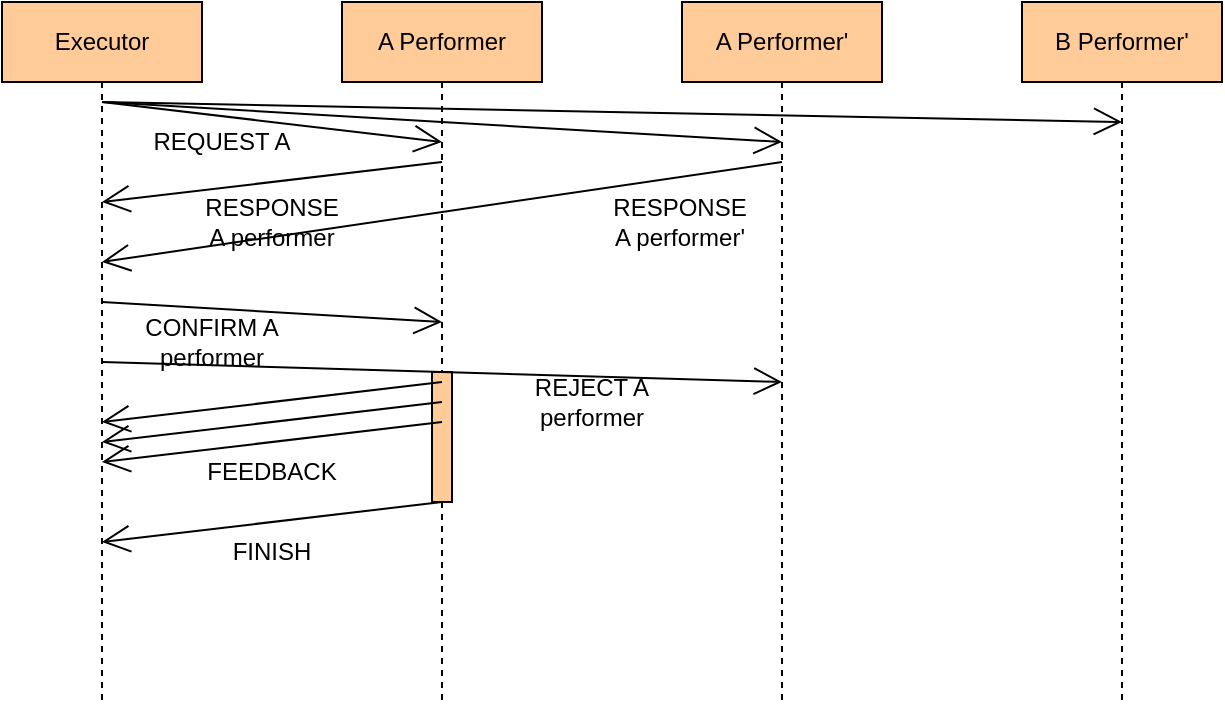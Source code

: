 <mxfile version="13.10.4" type="device"><diagram id="v6vpbW6f0y1Ujycb0RBX" name="Page-1"><mxGraphModel dx="1063" dy="1063" grid="1" gridSize="10" guides="1" tooltips="1" connect="0" arrows="0" fold="1" page="1" pageScale="1" pageWidth="827" pageHeight="1169" math="0" shadow="0"><root><mxCell id="0"/><mxCell id="1" parent="0"/><mxCell id="GOy6toP6UDqxdFd24L-6-21" value="Executor" style="shape=umlLifeline;perimeter=lifelinePerimeter;whiteSpace=wrap;html=1;container=1;collapsible=0;recursiveResize=0;outlineConnect=0;fillColor=#FFCC99;allowArrows=0;connectable=0;" vertex="1" parent="1"><mxGeometry x="40" y="350" width="100" height="350" as="geometry"/></mxCell><mxCell id="GOy6toP6UDqxdFd24L-6-22" value="A Performer" style="shape=umlLifeline;perimeter=lifelinePerimeter;whiteSpace=wrap;html=1;container=1;collapsible=0;recursiveResize=0;outlineConnect=0;fillColor=#FFCC99;connectable=0;allowArrows=0;" vertex="1" parent="1"><mxGeometry x="210" y="350" width="100" height="350" as="geometry"/></mxCell><mxCell id="GOy6toP6UDqxdFd24L-6-38" value="" style="rounded=0;whiteSpace=wrap;html=1;fillColor=#FFCC99;" vertex="1" parent="GOy6toP6UDqxdFd24L-6-22"><mxGeometry x="45" y="185" width="10" height="65" as="geometry"/></mxCell><mxCell id="GOy6toP6UDqxdFd24L-6-23" value="A Performer'" style="shape=umlLifeline;perimeter=lifelinePerimeter;whiteSpace=wrap;html=1;container=1;collapsible=0;recursiveResize=0;outlineConnect=0;fillColor=#FFCC99;connectable=0;allowArrows=0;" vertex="1" parent="1"><mxGeometry x="380" y="350" width="100" height="350" as="geometry"/></mxCell><mxCell id="GOy6toP6UDqxdFd24L-6-24" value="B Performer'" style="shape=umlLifeline;perimeter=lifelinePerimeter;whiteSpace=wrap;html=1;container=1;collapsible=0;recursiveResize=0;outlineConnect=0;fillColor=#FFCC99;connectable=0;" vertex="1" parent="1"><mxGeometry x="550" y="350" width="100" height="350" as="geometry"/></mxCell><mxCell id="GOy6toP6UDqxdFd24L-6-26" value="" style="endArrow=open;endFill=1;endSize=12;html=1;" edge="1" parent="1"><mxGeometry width="160" relative="1" as="geometry"><mxPoint x="90" y="400" as="sourcePoint"/><mxPoint x="600" y="410" as="targetPoint"/></mxGeometry></mxCell><mxCell id="GOy6toP6UDqxdFd24L-6-27" value="" style="endArrow=open;endFill=1;endSize=12;html=1;" edge="1" parent="1"><mxGeometry width="160" relative="1" as="geometry"><mxPoint x="90" y="400" as="sourcePoint"/><mxPoint x="430" y="420" as="targetPoint"/></mxGeometry></mxCell><mxCell id="GOy6toP6UDqxdFd24L-6-28" value="" style="endArrow=open;endFill=1;endSize=12;html=1;" edge="1" parent="1"><mxGeometry width="160" relative="1" as="geometry"><mxPoint x="90" y="400" as="sourcePoint"/><mxPoint x="260" y="420" as="targetPoint"/></mxGeometry></mxCell><mxCell id="GOy6toP6UDqxdFd24L-6-29" value="REQUEST A" style="text;html=1;strokeColor=none;fillColor=none;align=center;verticalAlign=middle;whiteSpace=wrap;rounded=0;" vertex="1" parent="1"><mxGeometry x="110" y="410" width="80" height="20" as="geometry"/></mxCell><mxCell id="GOy6toP6UDqxdFd24L-6-30" value="" style="endArrow=open;endFill=1;endSize=12;html=1;" edge="1" parent="1"><mxGeometry width="160" relative="1" as="geometry"><mxPoint x="260" y="430" as="sourcePoint"/><mxPoint x="90" y="450" as="targetPoint"/></mxGeometry></mxCell><mxCell id="GOy6toP6UDqxdFd24L-6-31" value="RESPONSE A performer" style="text;html=1;strokeColor=none;fillColor=none;align=center;verticalAlign=middle;whiteSpace=wrap;rounded=0;" vertex="1" parent="1"><mxGeometry x="140" y="450" width="70" height="20" as="geometry"/></mxCell><mxCell id="GOy6toP6UDqxdFd24L-6-32" value="" style="endArrow=open;endFill=1;endSize=12;html=1;" edge="1" parent="1"><mxGeometry width="160" relative="1" as="geometry"><mxPoint x="430" y="430" as="sourcePoint"/><mxPoint x="90" y="480" as="targetPoint"/></mxGeometry></mxCell><mxCell id="GOy6toP6UDqxdFd24L-6-33" value="RESPONSE A performer'" style="text;html=1;strokeColor=none;fillColor=none;align=center;verticalAlign=middle;whiteSpace=wrap;rounded=0;" vertex="1" parent="1"><mxGeometry x="344" y="450" width="70" height="20" as="geometry"/></mxCell><mxCell id="GOy6toP6UDqxdFd24L-6-34" value="" style="endArrow=open;endFill=1;endSize=12;html=1;" edge="1" parent="1"><mxGeometry width="160" relative="1" as="geometry"><mxPoint x="90" y="500" as="sourcePoint"/><mxPoint x="260" y="510" as="targetPoint"/></mxGeometry></mxCell><mxCell id="GOy6toP6UDqxdFd24L-6-35" value="CONFIRM A performer" style="text;html=1;strokeColor=none;fillColor=none;align=center;verticalAlign=middle;whiteSpace=wrap;rounded=0;" vertex="1" parent="1"><mxGeometry x="110" y="510" width="70" height="20" as="geometry"/></mxCell><mxCell id="GOy6toP6UDqxdFd24L-6-36" value="" style="endArrow=open;endFill=1;endSize=12;html=1;" edge="1" parent="1"><mxGeometry width="160" relative="1" as="geometry"><mxPoint x="90" y="530" as="sourcePoint"/><mxPoint x="430" y="540" as="targetPoint"/></mxGeometry></mxCell><mxCell id="GOy6toP6UDqxdFd24L-6-37" value="REJECT A performer" style="text;html=1;strokeColor=none;fillColor=none;align=center;verticalAlign=middle;whiteSpace=wrap;rounded=0;" vertex="1" parent="1"><mxGeometry x="300" y="540" width="70" height="20" as="geometry"/></mxCell><mxCell id="GOy6toP6UDqxdFd24L-6-39" value="" style="endArrow=open;endFill=1;endSize=12;html=1;" edge="1" parent="1"><mxGeometry width="160" relative="1" as="geometry"><mxPoint x="260" y="540" as="sourcePoint"/><mxPoint x="90" y="560" as="targetPoint"/></mxGeometry></mxCell><mxCell id="GOy6toP6UDqxdFd24L-6-40" value="" style="endArrow=open;endFill=1;endSize=12;html=1;" edge="1" parent="1"><mxGeometry width="160" relative="1" as="geometry"><mxPoint x="260" y="550" as="sourcePoint"/><mxPoint x="90" y="570" as="targetPoint"/></mxGeometry></mxCell><mxCell id="GOy6toP6UDqxdFd24L-6-41" value="" style="endArrow=open;endFill=1;endSize=12;html=1;" edge="1" parent="1"><mxGeometry width="160" relative="1" as="geometry"><mxPoint x="260" y="560" as="sourcePoint"/><mxPoint x="90" y="580" as="targetPoint"/></mxGeometry></mxCell><mxCell id="GOy6toP6UDqxdFd24L-6-42" value="" style="endArrow=open;endFill=1;endSize=12;html=1;" edge="1" parent="1"><mxGeometry width="160" relative="1" as="geometry"><mxPoint x="260" y="600" as="sourcePoint"/><mxPoint x="90" y="620" as="targetPoint"/></mxGeometry></mxCell><mxCell id="GOy6toP6UDqxdFd24L-6-43" value="FEEDBACK" style="text;html=1;strokeColor=none;fillColor=none;align=center;verticalAlign=middle;whiteSpace=wrap;rounded=0;" vertex="1" parent="1"><mxGeometry x="140" y="540" width="70" height="90" as="geometry"/></mxCell><mxCell id="GOy6toP6UDqxdFd24L-6-44" value="FINISH" style="text;html=1;strokeColor=none;fillColor=none;align=center;verticalAlign=middle;whiteSpace=wrap;rounded=0;" vertex="1" parent="1"><mxGeometry x="140" y="580" width="70" height="90" as="geometry"/></mxCell></root></mxGraphModel></diagram></mxfile>